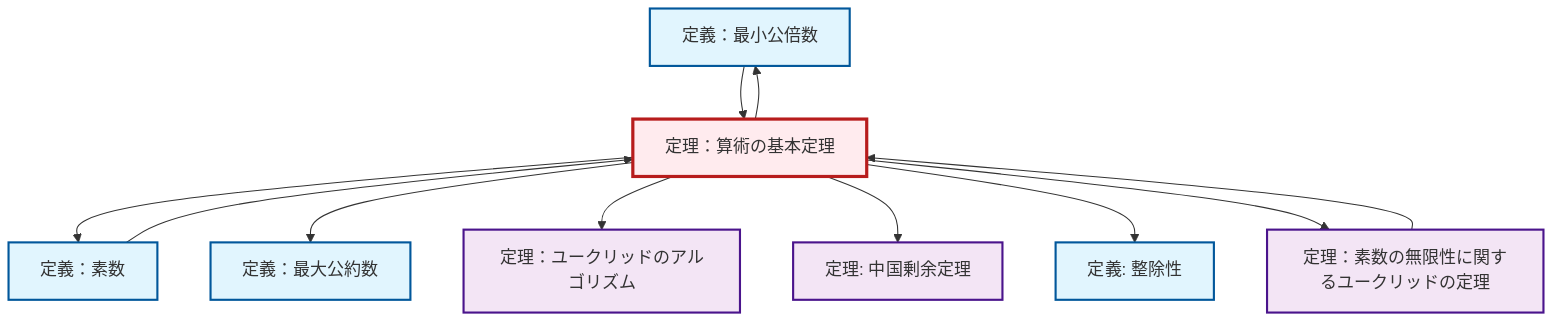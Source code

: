 graph TD
    classDef definition fill:#e1f5fe,stroke:#01579b,stroke-width:2px
    classDef theorem fill:#f3e5f5,stroke:#4a148c,stroke-width:2px
    classDef axiom fill:#fff3e0,stroke:#e65100,stroke-width:2px
    classDef example fill:#e8f5e9,stroke:#1b5e20,stroke-width:2px
    classDef current fill:#ffebee,stroke:#b71c1c,stroke-width:3px
    def-lcm["定義：最小公倍数"]:::definition
    thm-chinese-remainder["定理: 中国剰余定理"]:::theorem
    thm-euclidean-algorithm["定理：ユークリッドのアルゴリズム"]:::theorem
    def-gcd["定義：最大公約数"]:::definition
    def-prime["定義：素数"]:::definition
    def-divisibility["定義: 整除性"]:::definition
    thm-fundamental-arithmetic["定理：算術の基本定理"]:::theorem
    thm-euclid-infinitude-primes["定理：素数の無限性に関するユークリッドの定理"]:::theorem
    thm-fundamental-arithmetic --> def-prime
    def-prime --> thm-fundamental-arithmetic
    thm-fundamental-arithmetic --> def-gcd
    thm-fundamental-arithmetic --> thm-euclidean-algorithm
    thm-fundamental-arithmetic --> thm-chinese-remainder
    thm-fundamental-arithmetic --> def-divisibility
    thm-fundamental-arithmetic --> thm-euclid-infinitude-primes
    thm-fundamental-arithmetic --> def-lcm
    def-lcm --> thm-fundamental-arithmetic
    thm-euclid-infinitude-primes --> thm-fundamental-arithmetic
    class thm-fundamental-arithmetic current